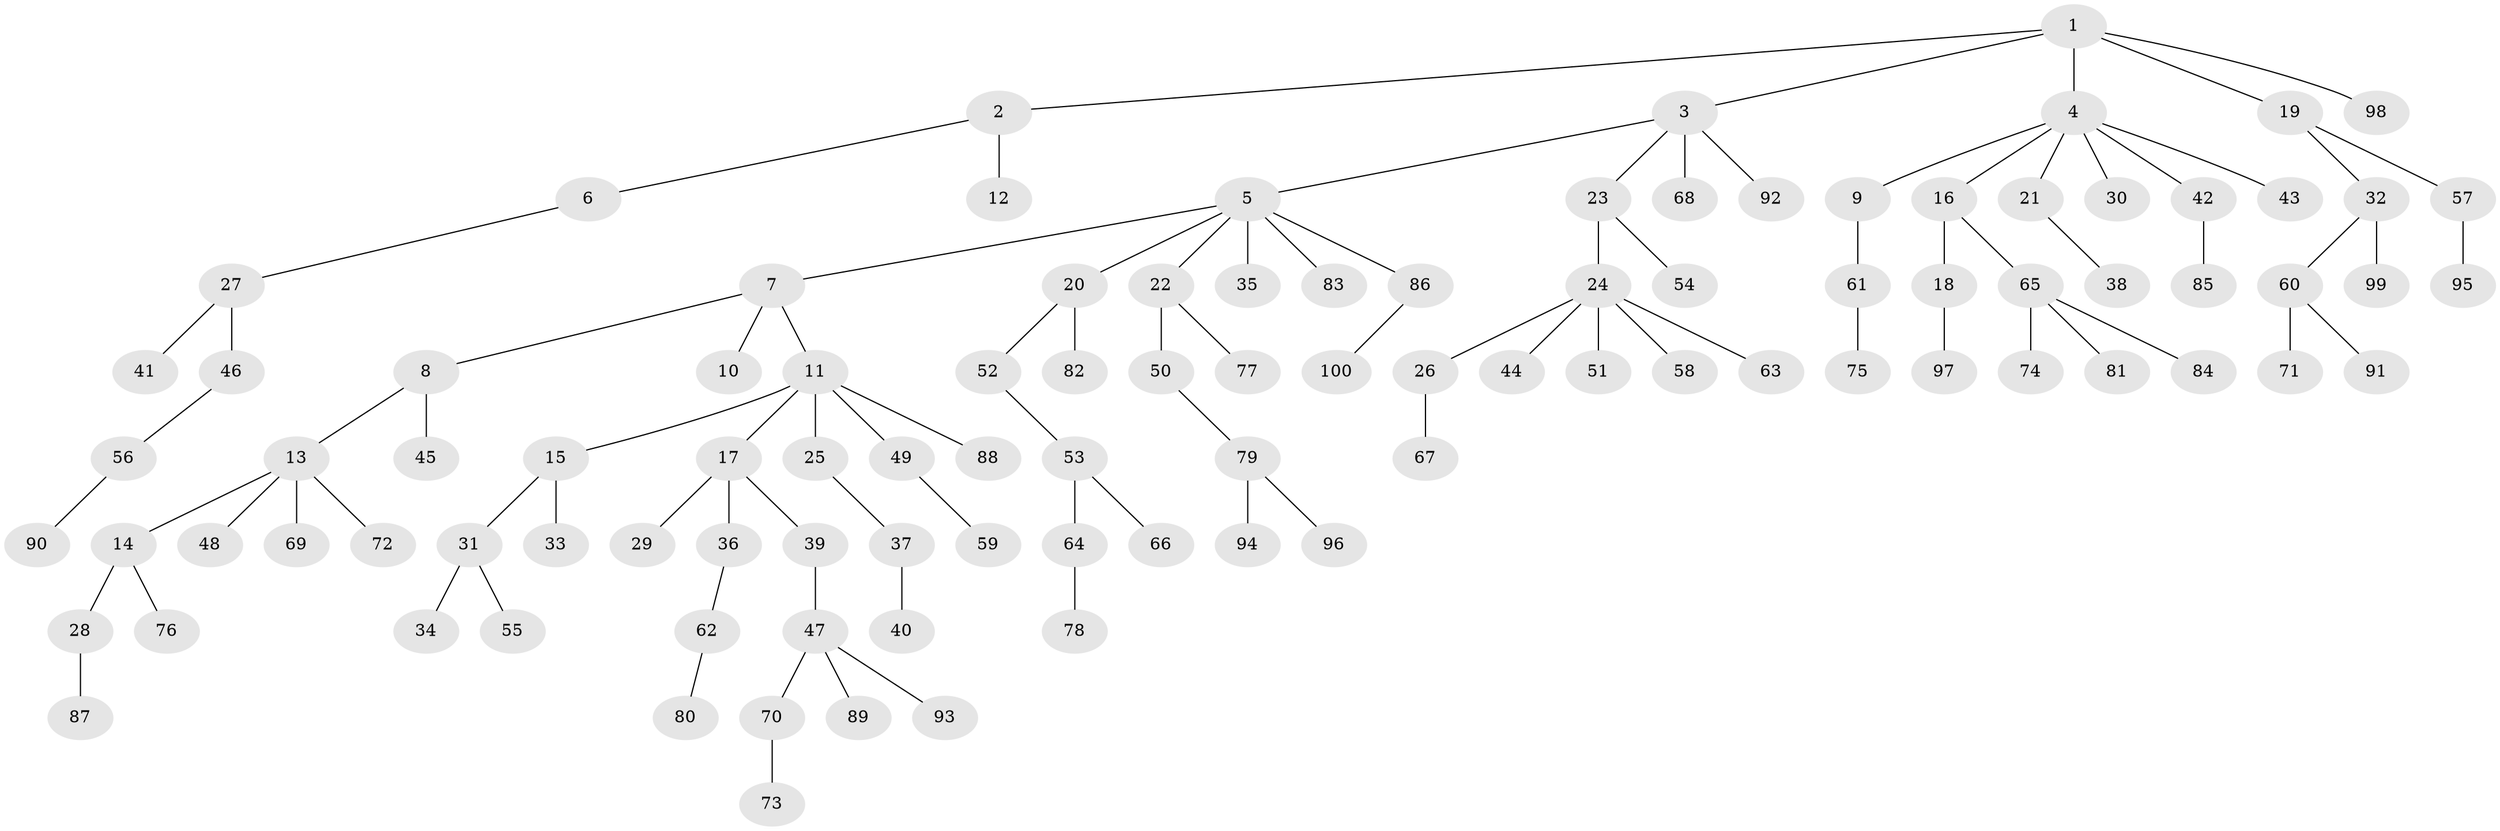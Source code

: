 // coarse degree distribution, {2: 0.16666666666666666, 1: 0.7166666666666667, 4: 0.05, 5: 0.016666666666666666, 32: 0.016666666666666666, 3: 0.03333333333333333}
// Generated by graph-tools (version 1.1) at 2025/55/03/04/25 21:55:43]
// undirected, 100 vertices, 99 edges
graph export_dot {
graph [start="1"]
  node [color=gray90,style=filled];
  1;
  2;
  3;
  4;
  5;
  6;
  7;
  8;
  9;
  10;
  11;
  12;
  13;
  14;
  15;
  16;
  17;
  18;
  19;
  20;
  21;
  22;
  23;
  24;
  25;
  26;
  27;
  28;
  29;
  30;
  31;
  32;
  33;
  34;
  35;
  36;
  37;
  38;
  39;
  40;
  41;
  42;
  43;
  44;
  45;
  46;
  47;
  48;
  49;
  50;
  51;
  52;
  53;
  54;
  55;
  56;
  57;
  58;
  59;
  60;
  61;
  62;
  63;
  64;
  65;
  66;
  67;
  68;
  69;
  70;
  71;
  72;
  73;
  74;
  75;
  76;
  77;
  78;
  79;
  80;
  81;
  82;
  83;
  84;
  85;
  86;
  87;
  88;
  89;
  90;
  91;
  92;
  93;
  94;
  95;
  96;
  97;
  98;
  99;
  100;
  1 -- 2;
  1 -- 3;
  1 -- 4;
  1 -- 19;
  1 -- 98;
  2 -- 6;
  2 -- 12;
  3 -- 5;
  3 -- 23;
  3 -- 68;
  3 -- 92;
  4 -- 9;
  4 -- 16;
  4 -- 21;
  4 -- 30;
  4 -- 42;
  4 -- 43;
  5 -- 7;
  5 -- 20;
  5 -- 22;
  5 -- 35;
  5 -- 83;
  5 -- 86;
  6 -- 27;
  7 -- 8;
  7 -- 10;
  7 -- 11;
  8 -- 13;
  8 -- 45;
  9 -- 61;
  11 -- 15;
  11 -- 17;
  11 -- 25;
  11 -- 49;
  11 -- 88;
  13 -- 14;
  13 -- 48;
  13 -- 69;
  13 -- 72;
  14 -- 28;
  14 -- 76;
  15 -- 31;
  15 -- 33;
  16 -- 18;
  16 -- 65;
  17 -- 29;
  17 -- 36;
  17 -- 39;
  18 -- 97;
  19 -- 32;
  19 -- 57;
  20 -- 52;
  20 -- 82;
  21 -- 38;
  22 -- 50;
  22 -- 77;
  23 -- 24;
  23 -- 54;
  24 -- 26;
  24 -- 44;
  24 -- 51;
  24 -- 58;
  24 -- 63;
  25 -- 37;
  26 -- 67;
  27 -- 41;
  27 -- 46;
  28 -- 87;
  31 -- 34;
  31 -- 55;
  32 -- 60;
  32 -- 99;
  36 -- 62;
  37 -- 40;
  39 -- 47;
  42 -- 85;
  46 -- 56;
  47 -- 70;
  47 -- 89;
  47 -- 93;
  49 -- 59;
  50 -- 79;
  52 -- 53;
  53 -- 64;
  53 -- 66;
  56 -- 90;
  57 -- 95;
  60 -- 71;
  60 -- 91;
  61 -- 75;
  62 -- 80;
  64 -- 78;
  65 -- 74;
  65 -- 81;
  65 -- 84;
  70 -- 73;
  79 -- 94;
  79 -- 96;
  86 -- 100;
}
